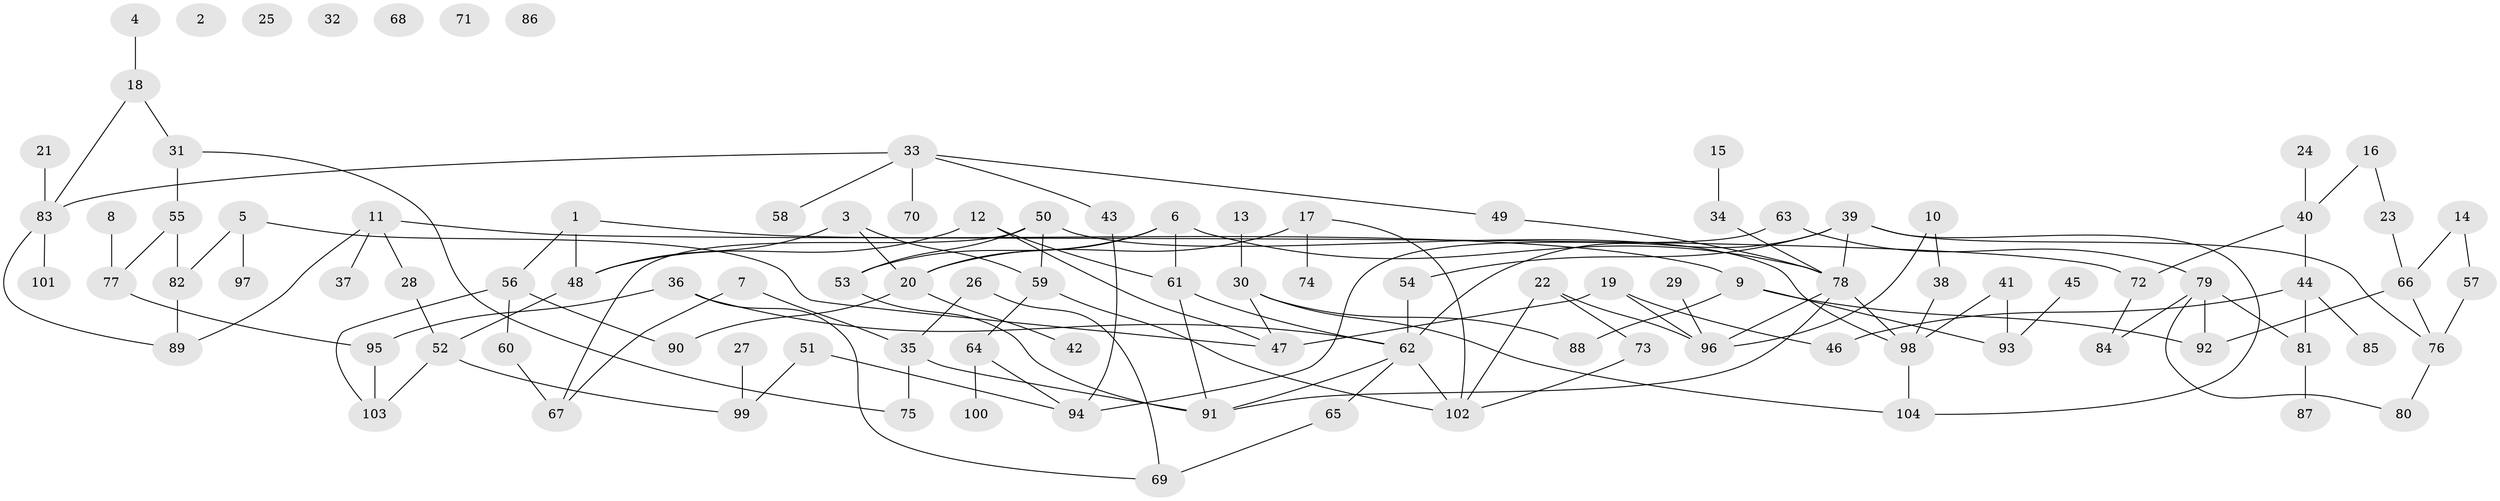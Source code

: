 // coarse degree distribution, {3: 0.13043478260869565, 0: 0.08695652173913043, 5: 0.11594202898550725, 1: 0.2028985507246377, 2: 0.2028985507246377, 4: 0.18840579710144928, 8: 0.014492753623188406, 6: 0.014492753623188406, 7: 0.014492753623188406, 9: 0.028985507246376812}
// Generated by graph-tools (version 1.1) at 2025/23/03/03/25 07:23:27]
// undirected, 104 vertices, 137 edges
graph export_dot {
graph [start="1"]
  node [color=gray90,style=filled];
  1;
  2;
  3;
  4;
  5;
  6;
  7;
  8;
  9;
  10;
  11;
  12;
  13;
  14;
  15;
  16;
  17;
  18;
  19;
  20;
  21;
  22;
  23;
  24;
  25;
  26;
  27;
  28;
  29;
  30;
  31;
  32;
  33;
  34;
  35;
  36;
  37;
  38;
  39;
  40;
  41;
  42;
  43;
  44;
  45;
  46;
  47;
  48;
  49;
  50;
  51;
  52;
  53;
  54;
  55;
  56;
  57;
  58;
  59;
  60;
  61;
  62;
  63;
  64;
  65;
  66;
  67;
  68;
  69;
  70;
  71;
  72;
  73;
  74;
  75;
  76;
  77;
  78;
  79;
  80;
  81;
  82;
  83;
  84;
  85;
  86;
  87;
  88;
  89;
  90;
  91;
  92;
  93;
  94;
  95;
  96;
  97;
  98;
  99;
  100;
  101;
  102;
  103;
  104;
  1 -- 9;
  1 -- 48;
  1 -- 56;
  3 -- 20;
  3 -- 48;
  3 -- 59;
  4 -- 18;
  5 -- 47;
  5 -- 82;
  5 -- 97;
  6 -- 20;
  6 -- 53;
  6 -- 61;
  6 -- 78;
  7 -- 35;
  7 -- 67;
  8 -- 77;
  9 -- 88;
  9 -- 92;
  9 -- 93;
  10 -- 38;
  10 -- 96;
  11 -- 28;
  11 -- 37;
  11 -- 72;
  11 -- 89;
  12 -- 47;
  12 -- 48;
  12 -- 61;
  13 -- 30;
  14 -- 57;
  14 -- 66;
  15 -- 34;
  16 -- 23;
  16 -- 40;
  17 -- 20;
  17 -- 74;
  17 -- 102;
  18 -- 31;
  18 -- 83;
  19 -- 46;
  19 -- 47;
  19 -- 96;
  20 -- 42;
  20 -- 90;
  21 -- 83;
  22 -- 73;
  22 -- 96;
  22 -- 102;
  23 -- 66;
  24 -- 40;
  26 -- 35;
  26 -- 69;
  27 -- 99;
  28 -- 52;
  29 -- 96;
  30 -- 47;
  30 -- 88;
  30 -- 104;
  31 -- 55;
  31 -- 75;
  33 -- 43;
  33 -- 49;
  33 -- 58;
  33 -- 70;
  33 -- 83;
  34 -- 78;
  35 -- 75;
  35 -- 91;
  36 -- 62;
  36 -- 69;
  36 -- 95;
  38 -- 98;
  39 -- 54;
  39 -- 62;
  39 -- 76;
  39 -- 78;
  39 -- 104;
  40 -- 44;
  40 -- 72;
  41 -- 93;
  41 -- 98;
  43 -- 94;
  44 -- 46;
  44 -- 81;
  44 -- 85;
  45 -- 93;
  48 -- 52;
  49 -- 78;
  50 -- 53;
  50 -- 59;
  50 -- 67;
  50 -- 98;
  51 -- 94;
  51 -- 99;
  52 -- 99;
  52 -- 103;
  53 -- 91;
  54 -- 62;
  55 -- 77;
  55 -- 82;
  56 -- 60;
  56 -- 90;
  56 -- 103;
  57 -- 76;
  59 -- 64;
  59 -- 102;
  60 -- 67;
  61 -- 62;
  61 -- 91;
  62 -- 65;
  62 -- 91;
  62 -- 102;
  63 -- 79;
  63 -- 94;
  64 -- 94;
  64 -- 100;
  65 -- 69;
  66 -- 76;
  66 -- 92;
  72 -- 84;
  73 -- 102;
  76 -- 80;
  77 -- 95;
  78 -- 91;
  78 -- 96;
  78 -- 98;
  79 -- 80;
  79 -- 81;
  79 -- 84;
  79 -- 92;
  81 -- 87;
  82 -- 89;
  83 -- 89;
  83 -- 101;
  95 -- 103;
  98 -- 104;
}
